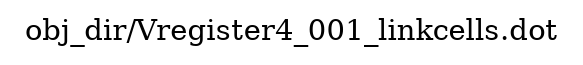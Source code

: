 digraph v3graph {
	graph	[label="obj_dir/Vregister4_001_linkcells.dot",
		 labelloc=t, labeljust=l,
		 //size="7.5,10",
		 rankdir=TB];
}
